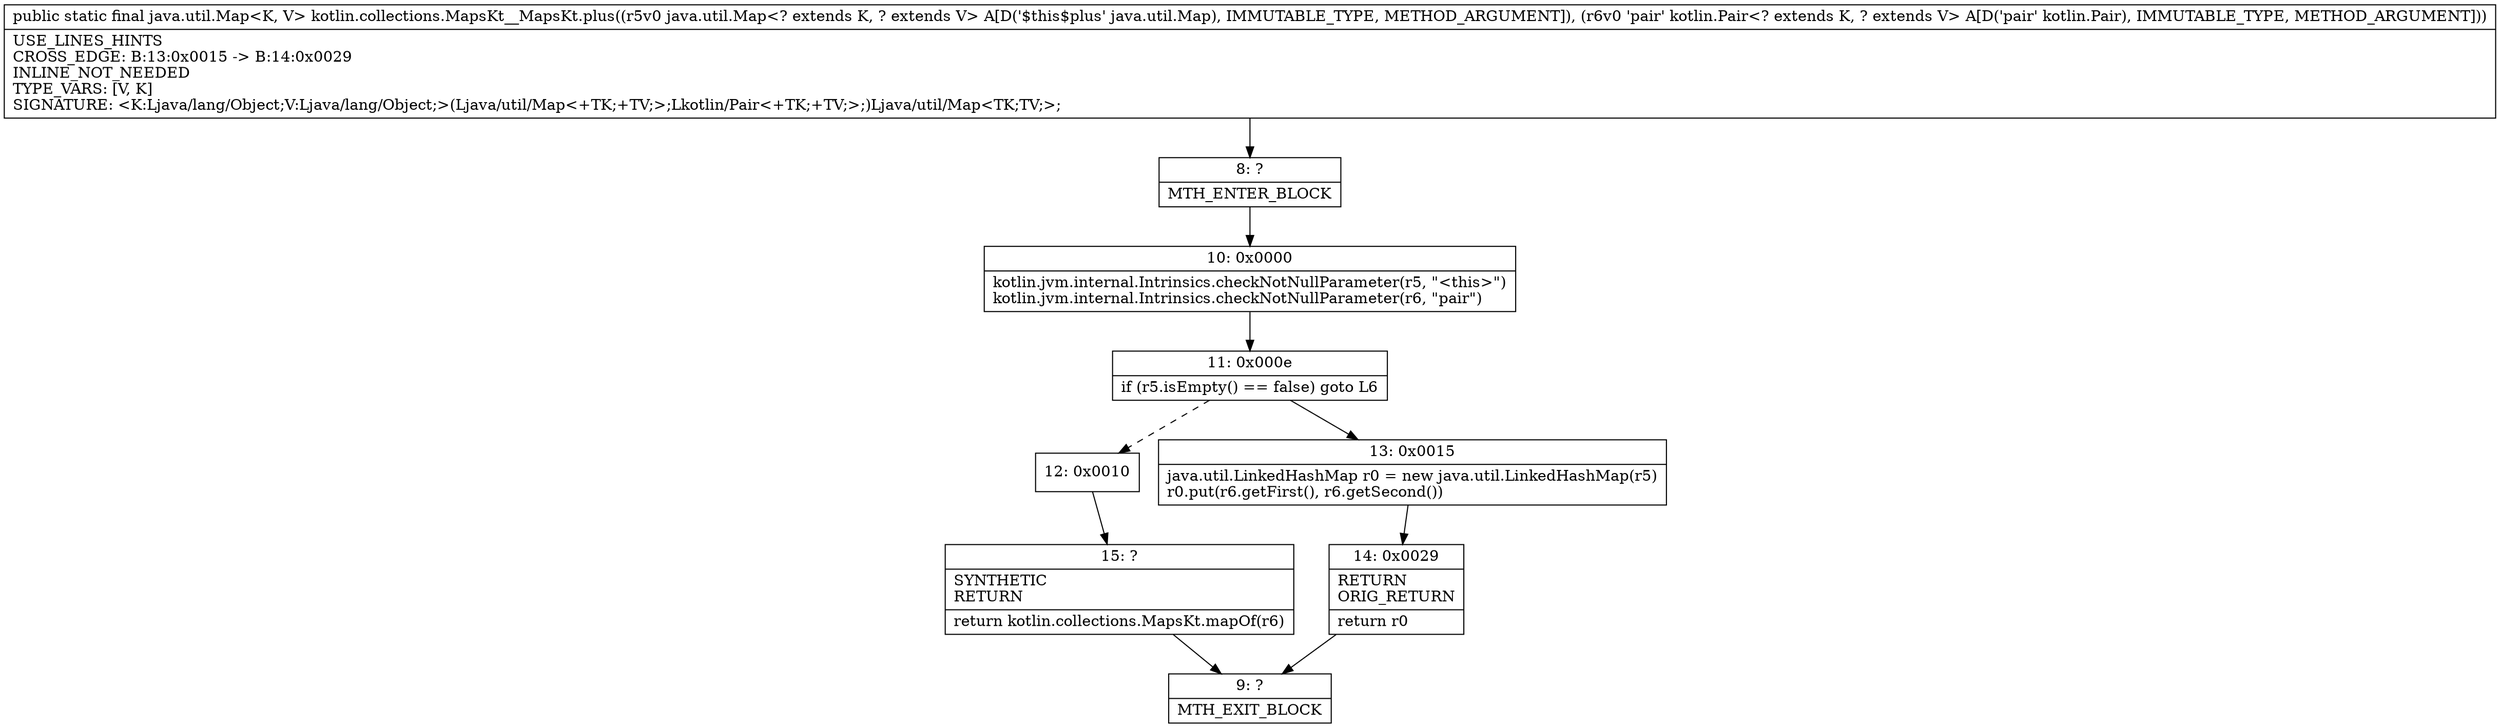 digraph "CFG forkotlin.collections.MapsKt__MapsKt.plus(Ljava\/util\/Map;Lkotlin\/Pair;)Ljava\/util\/Map;" {
Node_8 [shape=record,label="{8\:\ ?|MTH_ENTER_BLOCK\l}"];
Node_10 [shape=record,label="{10\:\ 0x0000|kotlin.jvm.internal.Intrinsics.checkNotNullParameter(r5, \"\<this\>\")\lkotlin.jvm.internal.Intrinsics.checkNotNullParameter(r6, \"pair\")\l}"];
Node_11 [shape=record,label="{11\:\ 0x000e|if (r5.isEmpty() == false) goto L6\l}"];
Node_12 [shape=record,label="{12\:\ 0x0010}"];
Node_15 [shape=record,label="{15\:\ ?|SYNTHETIC\lRETURN\l|return kotlin.collections.MapsKt.mapOf(r6)\l}"];
Node_9 [shape=record,label="{9\:\ ?|MTH_EXIT_BLOCK\l}"];
Node_13 [shape=record,label="{13\:\ 0x0015|java.util.LinkedHashMap r0 = new java.util.LinkedHashMap(r5)\lr0.put(r6.getFirst(), r6.getSecond())\l}"];
Node_14 [shape=record,label="{14\:\ 0x0029|RETURN\lORIG_RETURN\l|return r0\l}"];
MethodNode[shape=record,label="{public static final java.util.Map\<K, V\> kotlin.collections.MapsKt__MapsKt.plus((r5v0 java.util.Map\<? extends K, ? extends V\> A[D('$this$plus' java.util.Map), IMMUTABLE_TYPE, METHOD_ARGUMENT]), (r6v0 'pair' kotlin.Pair\<? extends K, ? extends V\> A[D('pair' kotlin.Pair), IMMUTABLE_TYPE, METHOD_ARGUMENT]))  | USE_LINES_HINTS\lCROSS_EDGE: B:13:0x0015 \-\> B:14:0x0029\lINLINE_NOT_NEEDED\lTYPE_VARS: [V, K]\lSIGNATURE: \<K:Ljava\/lang\/Object;V:Ljava\/lang\/Object;\>(Ljava\/util\/Map\<+TK;+TV;\>;Lkotlin\/Pair\<+TK;+TV;\>;)Ljava\/util\/Map\<TK;TV;\>;\l}"];
MethodNode -> Node_8;Node_8 -> Node_10;
Node_10 -> Node_11;
Node_11 -> Node_12[style=dashed];
Node_11 -> Node_13;
Node_12 -> Node_15;
Node_15 -> Node_9;
Node_13 -> Node_14;
Node_14 -> Node_9;
}

